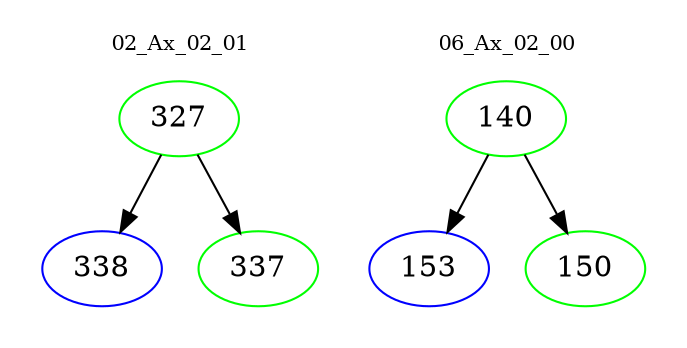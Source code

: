 digraph{
subgraph cluster_0 {
color = white
label = "02_Ax_02_01";
fontsize=10;
T0_327 [label="327", color="green"]
T0_327 -> T0_338 [color="black"]
T0_338 [label="338", color="blue"]
T0_327 -> T0_337 [color="black"]
T0_337 [label="337", color="green"]
}
subgraph cluster_1 {
color = white
label = "06_Ax_02_00";
fontsize=10;
T1_140 [label="140", color="green"]
T1_140 -> T1_153 [color="black"]
T1_153 [label="153", color="blue"]
T1_140 -> T1_150 [color="black"]
T1_150 [label="150", color="green"]
}
}
